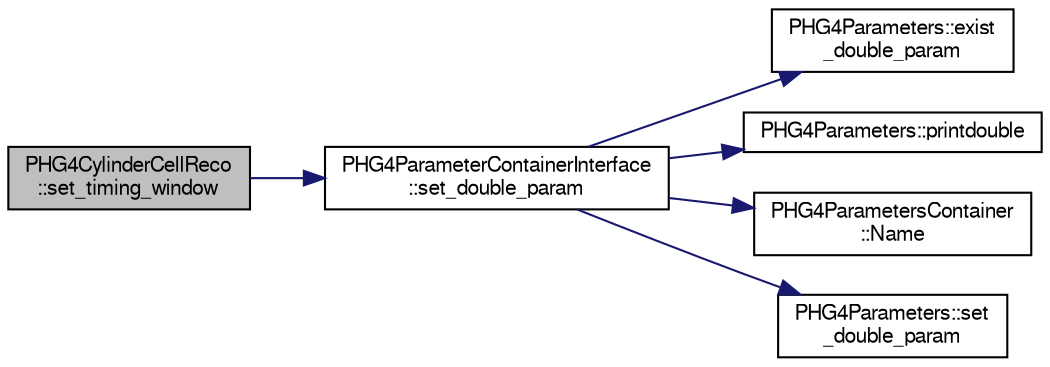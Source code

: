 digraph "PHG4CylinderCellReco::set_timing_window"
{
  bgcolor="transparent";
  edge [fontname="FreeSans",fontsize="10",labelfontname="FreeSans",labelfontsize="10"];
  node [fontname="FreeSans",fontsize="10",shape=record];
  rankdir="LR";
  Node1 [label="PHG4CylinderCellReco\l::set_timing_window",height=0.2,width=0.4,color="black", fillcolor="grey75", style="filled" fontcolor="black"];
  Node1 -> Node2 [color="midnightblue",fontsize="10",style="solid",fontname="FreeSans"];
  Node2 [label="PHG4ParameterContainerInterface\l::set_double_param",height=0.2,width=0.4,color="black",URL="$d4/d69/classPHG4ParameterContainerInterface.html#aa7efdb8861671ac6f3f5d3a30167d210"];
  Node2 -> Node3 [color="midnightblue",fontsize="10",style="solid",fontname="FreeSans"];
  Node3 [label="PHG4Parameters::exist\l_double_param",height=0.2,width=0.4,color="black",URL="$da/d29/classPHG4Parameters.html#a91e3cc79c655b7d2580cab51b069cc6b"];
  Node2 -> Node4 [color="midnightblue",fontsize="10",style="solid",fontname="FreeSans"];
  Node4 [label="PHG4Parameters::printdouble",height=0.2,width=0.4,color="black",URL="$da/d29/classPHG4Parameters.html#a8d755e73080affcac2fbecc2a1911fe7"];
  Node2 -> Node5 [color="midnightblue",fontsize="10",style="solid",fontname="FreeSans"];
  Node5 [label="PHG4ParametersContainer\l::Name",height=0.2,width=0.4,color="black",URL="$d5/d5f/classPHG4ParametersContainer.html#a8d85fde2c957047fc5eccf45df464efb"];
  Node2 -> Node6 [color="midnightblue",fontsize="10",style="solid",fontname="FreeSans"];
  Node6 [label="PHG4Parameters::set\l_double_param",height=0.2,width=0.4,color="black",URL="$da/d29/classPHG4Parameters.html#a40d8acd8a8c5475928d5b5dacf38f583"];
}
